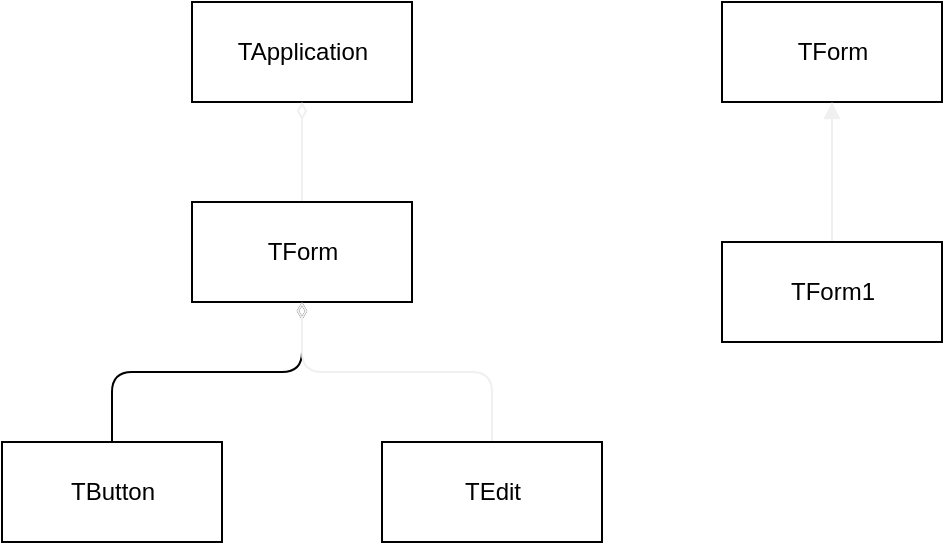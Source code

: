 <mxfile>
    <diagram id="6z0RZvNSIJW6IgZZaNSl" name="Page-1">
        <mxGraphModel dx="381" dy="563" grid="1" gridSize="10" guides="1" tooltips="1" connect="1" arrows="1" fold="1" page="1" pageScale="1" pageWidth="850" pageHeight="1100" math="0" shadow="0">
            <root>
                <mxCell id="0"/>
                <mxCell id="1" parent="0"/>
                <mxCell id="2" value="TApplication" style="html=1;" vertex="1" parent="1">
                    <mxGeometry x="185" y="150" width="110" height="50" as="geometry"/>
                </mxCell>
                <mxCell id="9" style="edgeStyle=elbowEdgeStyle;elbow=vertical;html=1;strokeColor=#F0F0F0;strokeWidth=1;endArrow=diamondThin;endFill=0;" edge="1" parent="1" source="3" target="2">
                    <mxGeometry relative="1" as="geometry"/>
                </mxCell>
                <mxCell id="3" value="TForm" style="html=1;" vertex="1" parent="1">
                    <mxGeometry x="185" y="250" width="110" height="50" as="geometry"/>
                </mxCell>
                <mxCell id="7" style="edgeStyle=elbowEdgeStyle;elbow=vertical;html=1;endArrow=diamondThin;endFill=0;" edge="1" parent="1" source="4" target="3">
                    <mxGeometry relative="1" as="geometry"/>
                </mxCell>
                <mxCell id="4" value="TButton" style="html=1;" vertex="1" parent="1">
                    <mxGeometry x="90" y="370" width="110" height="50" as="geometry"/>
                </mxCell>
                <mxCell id="6" style="edgeStyle=elbowEdgeStyle;html=1;entryX=0.5;entryY=1;entryDx=0;entryDy=0;elbow=vertical;endArrow=diamondThin;endFill=0;strokeWidth=1;strokeColor=#F0F0F0;" edge="1" parent="1" source="5" target="3">
                    <mxGeometry relative="1" as="geometry"/>
                </mxCell>
                <mxCell id="5" value="TEdit" style="html=1;" vertex="1" parent="1">
                    <mxGeometry x="280" y="370" width="110" height="50" as="geometry"/>
                </mxCell>
                <mxCell id="10" value="TForm" style="html=1;" vertex="1" parent="1">
                    <mxGeometry x="450" y="150" width="110" height="50" as="geometry"/>
                </mxCell>
                <mxCell id="12" style="edgeStyle=elbowEdgeStyle;elbow=vertical;html=1;strokeColor=#F0F0F0;strokeWidth=1;endArrow=block;endFill=1;" edge="1" parent="1" source="11" target="10">
                    <mxGeometry relative="1" as="geometry"/>
                </mxCell>
                <mxCell id="11" value="TForm1" style="html=1;" vertex="1" parent="1">
                    <mxGeometry x="450" y="270" width="110" height="50" as="geometry"/>
                </mxCell>
            </root>
        </mxGraphModel>
    </diagram>
</mxfile>